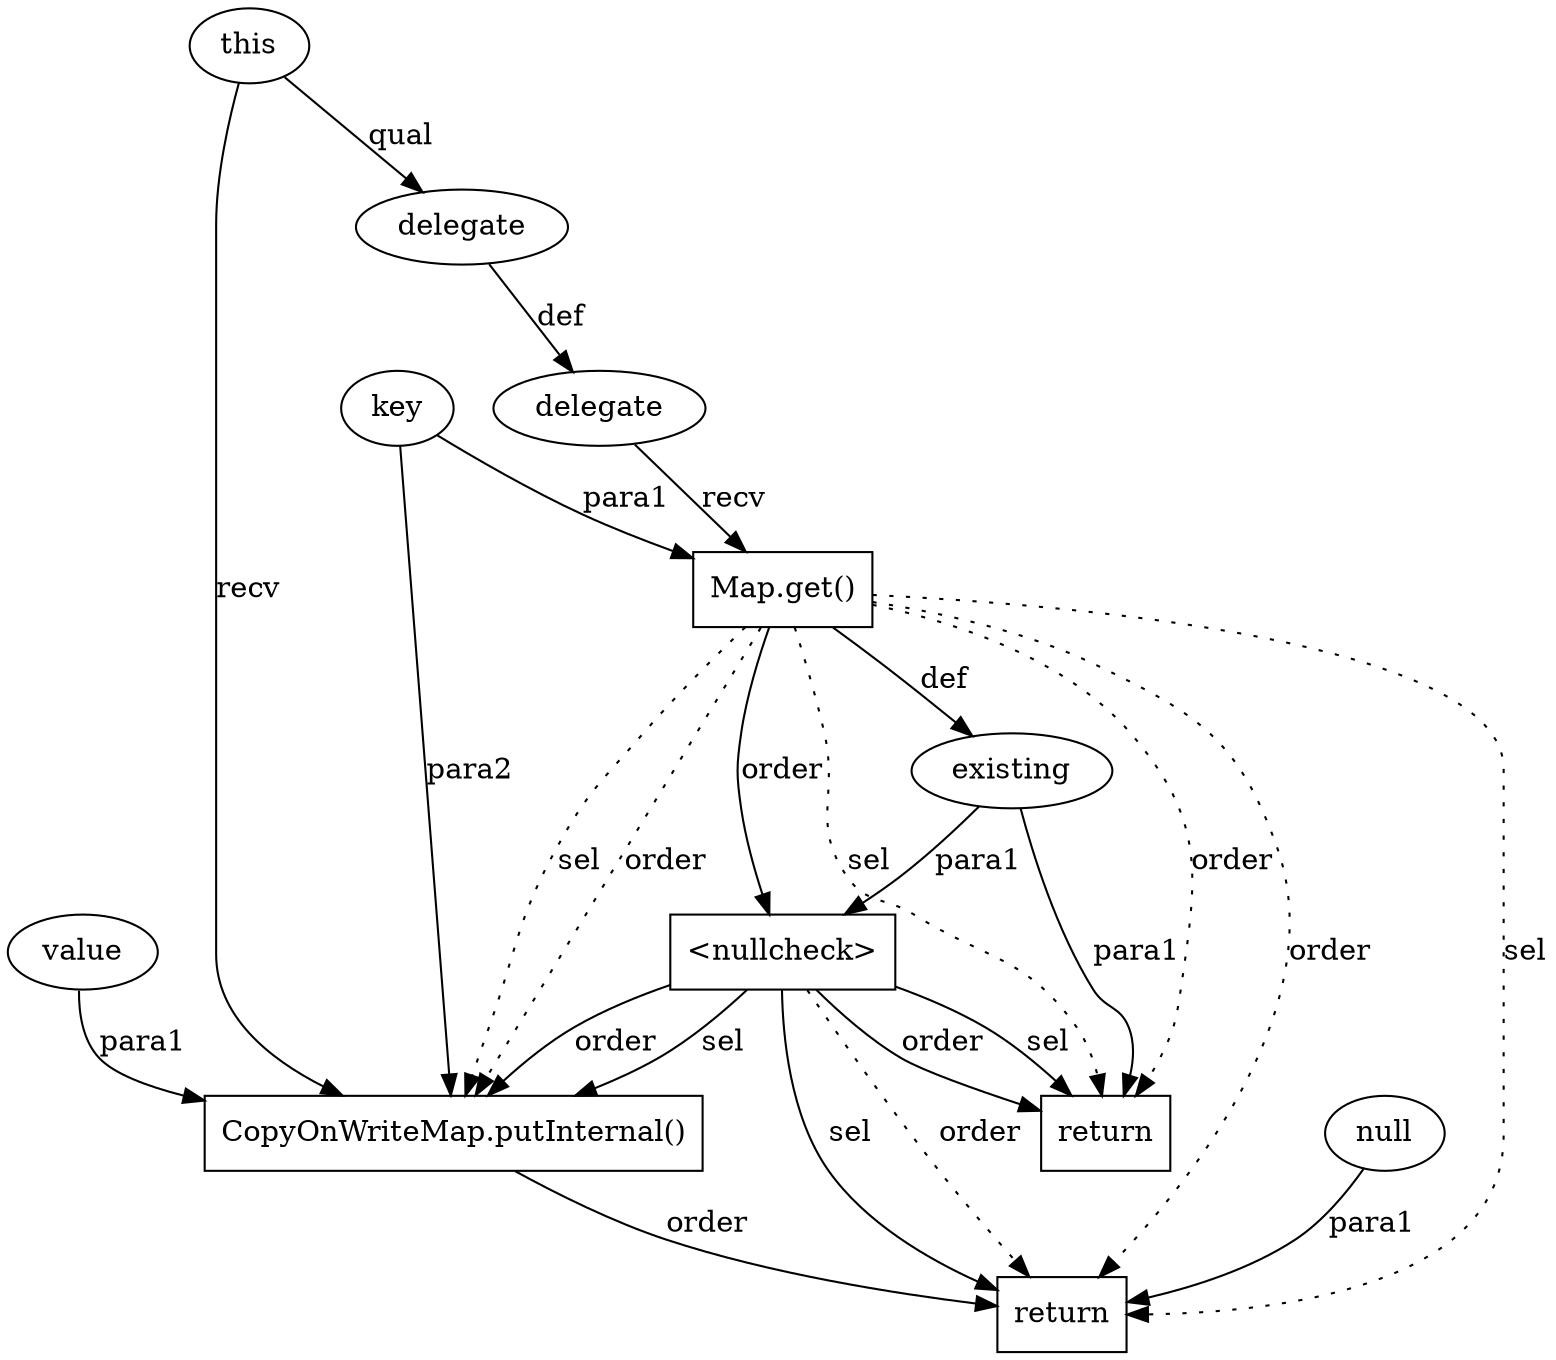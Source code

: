 digraph "CopyOnWriteMap.putIfAbsent#K#V#" {
1 [label="<nullcheck>" shape=box]
2 [label="CopyOnWriteMap.putInternal()" shape=box]
3 [label="Map.get()" shape=box]
4 [label="delegate" shape=ellipse]
5 [label="delegate" shape=ellipse]
6 [label="existing" shape=ellipse]
7 [label="key" shape=ellipse]
8 [label="null" shape=ellipse]
9 [label="return" shape=box]
10 [label="return" shape=box]
11 [label="this" shape=ellipse]
12 [label="value" shape=ellipse]
3 -> 1 [label="order"];
6 -> 1 [label="para1"];
3 -> 2 [label="order" style=dotted];
1 -> 2 [label="order"];
1 -> 2 [label="sel"];
3 -> 2 [label="sel" style=dotted];
12 -> 2 [label="para1"];
11 -> 2 [label="recv"];
7 -> 2 [label="para2"];
7 -> 3 [label="para1"];
4 -> 3 [label="recv"];
5 -> 4 [label="def"];
11 -> 5 [label="qual"];
3 -> 6 [label="def"];
8 -> 9 [label="para1"];
3 -> 9 [label="order" style=dotted];
1 -> 9 [label="order" style=dotted];
2 -> 9 [label="order"];
1 -> 9 [label="sel"];
3 -> 9 [label="sel" style=dotted];
3 -> 10 [label="order" style=dotted];
1 -> 10 [label="order"];
1 -> 10 [label="sel"];
3 -> 10 [label="sel" style=dotted];
6 -> 10 [label="para1"];
}